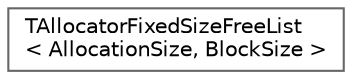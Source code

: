 digraph "Graphical Class Hierarchy"
{
 // INTERACTIVE_SVG=YES
 // LATEX_PDF_SIZE
  bgcolor="transparent";
  edge [fontname=Helvetica,fontsize=10,labelfontname=Helvetica,labelfontsize=10];
  node [fontname=Helvetica,fontsize=10,shape=box,height=0.2,width=0.4];
  rankdir="LR";
  Node0 [id="Node000000",label="TAllocatorFixedSizeFreeList\l\< AllocationSize, BlockSize \>",height=0.2,width=0.4,color="grey40", fillcolor="white", style="filled",URL="$d2/dff/classTAllocatorFixedSizeFreeList.html",tooltip="Fixed-sized allocator that uses a free list to cache allocations."];
}
